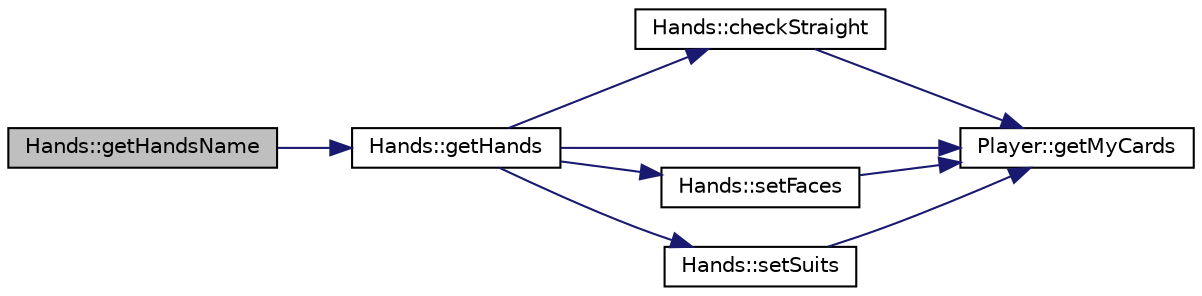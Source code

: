 digraph "Hands::getHandsName"
{
 // LATEX_PDF_SIZE
  edge [fontname="Helvetica",fontsize="10",labelfontname="Helvetica",labelfontsize="10"];
  node [fontname="Helvetica",fontsize="10",shape=record];
  rankdir="LR";
  Node1 [label="Hands::getHandsName",height=0.2,width=0.4,color="black", fillcolor="grey75", style="filled", fontcolor="black",tooltip=" "];
  Node1 -> Node2 [color="midnightblue",fontsize="10",style="solid",fontname="Helvetica"];
  Node2 [label="Hands::getHands",height=0.2,width=0.4,color="black", fillcolor="white", style="filled",URL="$class_hands.html#ac30003e8e998bdeb41f908e1cc95e584",tooltip=" "];
  Node2 -> Node3 [color="midnightblue",fontsize="10",style="solid",fontname="Helvetica"];
  Node3 [label="Hands::checkStraight",height=0.2,width=0.4,color="black", fillcolor="white", style="filled",URL="$class_hands.html#a39b5254ceb13ef47b15094d3998be08a",tooltip=" "];
  Node3 -> Node4 [color="midnightblue",fontsize="10",style="solid",fontname="Helvetica"];
  Node4 [label="Player::getMyCards",height=0.2,width=0.4,color="black", fillcolor="white", style="filled",URL="$class_player.html#a9afc0a5766859c6c08f5875aaf4d2e19",tooltip=" "];
  Node2 -> Node4 [color="midnightblue",fontsize="10",style="solid",fontname="Helvetica"];
  Node2 -> Node5 [color="midnightblue",fontsize="10",style="solid",fontname="Helvetica"];
  Node5 [label="Hands::setFaces",height=0.2,width=0.4,color="black", fillcolor="white", style="filled",URL="$class_hands.html#a2a9bb845e94518a4469b64d251488ddf",tooltip=" "];
  Node5 -> Node4 [color="midnightblue",fontsize="10",style="solid",fontname="Helvetica"];
  Node2 -> Node6 [color="midnightblue",fontsize="10",style="solid",fontname="Helvetica"];
  Node6 [label="Hands::setSuits",height=0.2,width=0.4,color="black", fillcolor="white", style="filled",URL="$class_hands.html#a99a52463441245db7f2edaa5cf0cf5ee",tooltip=" "];
  Node6 -> Node4 [color="midnightblue",fontsize="10",style="solid",fontname="Helvetica"];
}
